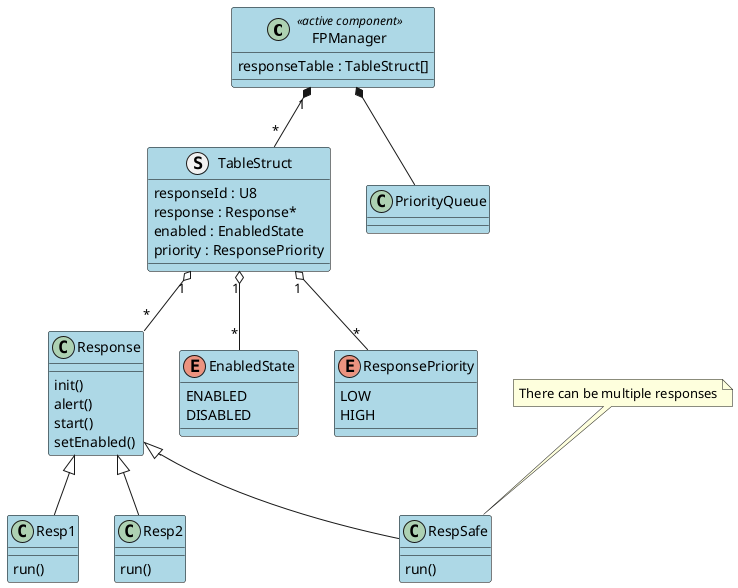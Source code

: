 @startuml ClassDiagram
'skinparam Style strictuml

' Set global class color
skinparam class {
    BackgroundColor LightBlue
    BorderColor Black
}

class FPManager <<active component>> {
    responseTable : TableStruct[]

}


struct TableStruct {
    responseId : U8
    response : Response*
    enabled : EnabledState
    priority : ResponsePriority

}


class PriorityQueue {

}

class Response {
    init()
    alert()
    start()
    setEnabled()
}

class Resp1 {
    run()
}

class Resp2 {
    run()
}

class RespSafe {
    run()
}

enum EnabledState {
    ENABLED
    DISABLED
}

enum ResponsePriority {
    LOW
    HIGH
}

FPManager *-- PriorityQueue
FPManager "1" *-- "*" TableStruct
Response <|-- Resp1
Response <|-- Resp2
Response <|-- RespSafe
TableStruct "1" o-- "*" Response
TableStruct "1" o-- "*" EnabledState
TableStruct "1" o-- "*" ResponsePriority

note "There can be multiple responses" as N1
N1 .. RespSafe
@enduml
